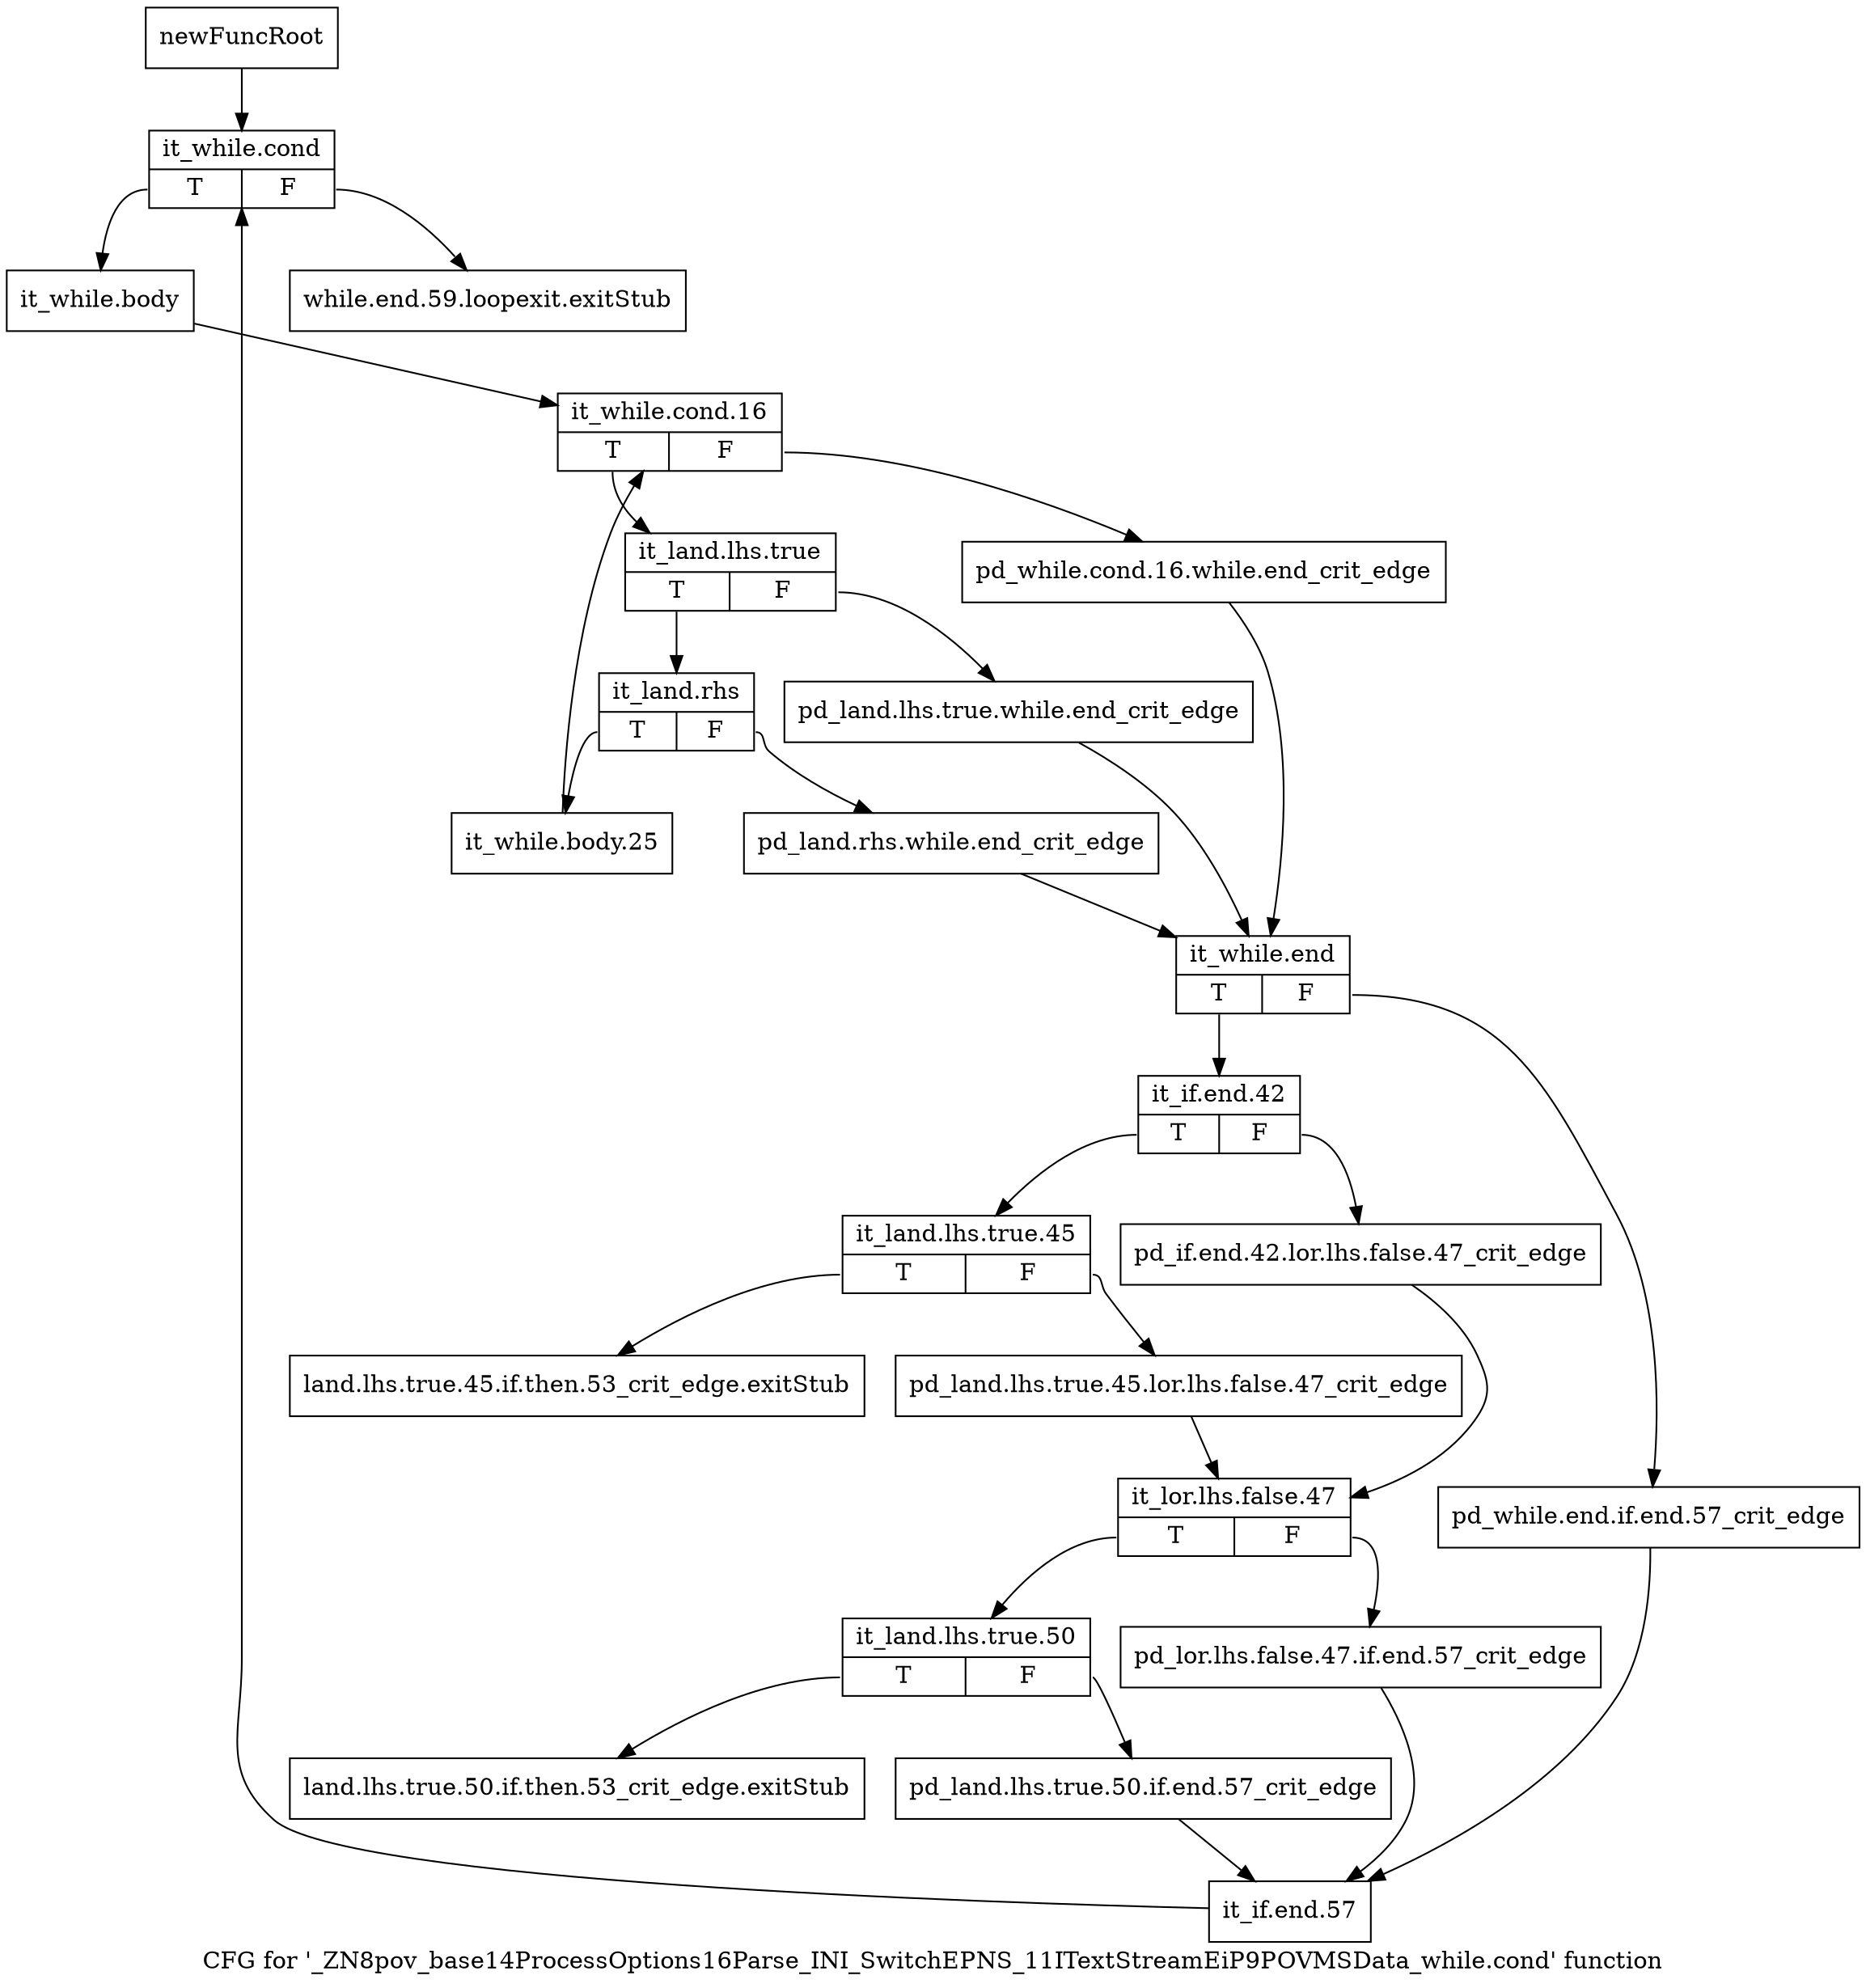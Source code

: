digraph "CFG for '_ZN8pov_base14ProcessOptions16Parse_INI_SwitchEPNS_11ITextStreamEiP9POVMSData_while.cond' function" {
	label="CFG for '_ZN8pov_base14ProcessOptions16Parse_INI_SwitchEPNS_11ITextStreamEiP9POVMSData_while.cond' function";

	Node0x2b39d30 [shape=record,label="{newFuncRoot}"];
	Node0x2b39d30 -> Node0x2b39e70;
	Node0x2b39d80 [shape=record,label="{while.end.59.loopexit.exitStub}"];
	Node0x2b39dd0 [shape=record,label="{land.lhs.true.45.if.then.53_crit_edge.exitStub}"];
	Node0x2b39e20 [shape=record,label="{land.lhs.true.50.if.then.53_crit_edge.exitStub}"];
	Node0x2b39e70 [shape=record,label="{it_while.cond|{<s0>T|<s1>F}}"];
	Node0x2b39e70:s0 -> Node0x2b39ec0;
	Node0x2b39e70:s1 -> Node0x2b39d80;
	Node0x2b39ec0 [shape=record,label="{it_while.body}"];
	Node0x2b39ec0 -> Node0x2b39f10;
	Node0x2b39f10 [shape=record,label="{it_while.cond.16|{<s0>T|<s1>F}}"];
	Node0x2b39f10:s0 -> Node0x2b39fb0;
	Node0x2b39f10:s1 -> Node0x2b39f60;
	Node0x2b39f60 [shape=record,label="{pd_while.cond.16.while.end_crit_edge}"];
	Node0x2b39f60 -> Node0x2b3a0f0;
	Node0x2b39fb0 [shape=record,label="{it_land.lhs.true|{<s0>T|<s1>F}}"];
	Node0x2b39fb0:s0 -> Node0x2b3a050;
	Node0x2b39fb0:s1 -> Node0x2b3a000;
	Node0x2b3a000 [shape=record,label="{pd_land.lhs.true.while.end_crit_edge}"];
	Node0x2b3a000 -> Node0x2b3a0f0;
	Node0x2b3a050 [shape=record,label="{it_land.rhs|{<s0>T|<s1>F}}"];
	Node0x2b3a050:s0 -> Node0x2b3a460;
	Node0x2b3a050:s1 -> Node0x2b3a0a0;
	Node0x2b3a0a0 [shape=record,label="{pd_land.rhs.while.end_crit_edge}"];
	Node0x2b3a0a0 -> Node0x2b3a0f0;
	Node0x2b3a0f0 [shape=record,label="{it_while.end|{<s0>T|<s1>F}}"];
	Node0x2b3a0f0:s0 -> Node0x2b3a190;
	Node0x2b3a0f0:s1 -> Node0x2b3a140;
	Node0x2b3a140 [shape=record,label="{pd_while.end.if.end.57_crit_edge}"];
	Node0x2b3a140 -> Node0x2b3a410;
	Node0x2b3a190 [shape=record,label="{it_if.end.42|{<s0>T|<s1>F}}"];
	Node0x2b3a190:s0 -> Node0x2b3a230;
	Node0x2b3a190:s1 -> Node0x2b3a1e0;
	Node0x2b3a1e0 [shape=record,label="{pd_if.end.42.lor.lhs.false.47_crit_edge}"];
	Node0x2b3a1e0 -> Node0x2b3a2d0;
	Node0x2b3a230 [shape=record,label="{it_land.lhs.true.45|{<s0>T|<s1>F}}"];
	Node0x2b3a230:s0 -> Node0x2b39dd0;
	Node0x2b3a230:s1 -> Node0x2b3a280;
	Node0x2b3a280 [shape=record,label="{pd_land.lhs.true.45.lor.lhs.false.47_crit_edge}"];
	Node0x2b3a280 -> Node0x2b3a2d0;
	Node0x2b3a2d0 [shape=record,label="{it_lor.lhs.false.47|{<s0>T|<s1>F}}"];
	Node0x2b3a2d0:s0 -> Node0x2b3a370;
	Node0x2b3a2d0:s1 -> Node0x2b3a320;
	Node0x2b3a320 [shape=record,label="{pd_lor.lhs.false.47.if.end.57_crit_edge}"];
	Node0x2b3a320 -> Node0x2b3a410;
	Node0x2b3a370 [shape=record,label="{it_land.lhs.true.50|{<s0>T|<s1>F}}"];
	Node0x2b3a370:s0 -> Node0x2b39e20;
	Node0x2b3a370:s1 -> Node0x2b3a3c0;
	Node0x2b3a3c0 [shape=record,label="{pd_land.lhs.true.50.if.end.57_crit_edge}"];
	Node0x2b3a3c0 -> Node0x2b3a410;
	Node0x2b3a410 [shape=record,label="{it_if.end.57}"];
	Node0x2b3a410 -> Node0x2b39e70;
	Node0x2b3a460 [shape=record,label="{it_while.body.25}"];
	Node0x2b3a460 -> Node0x2b39f10;
}
